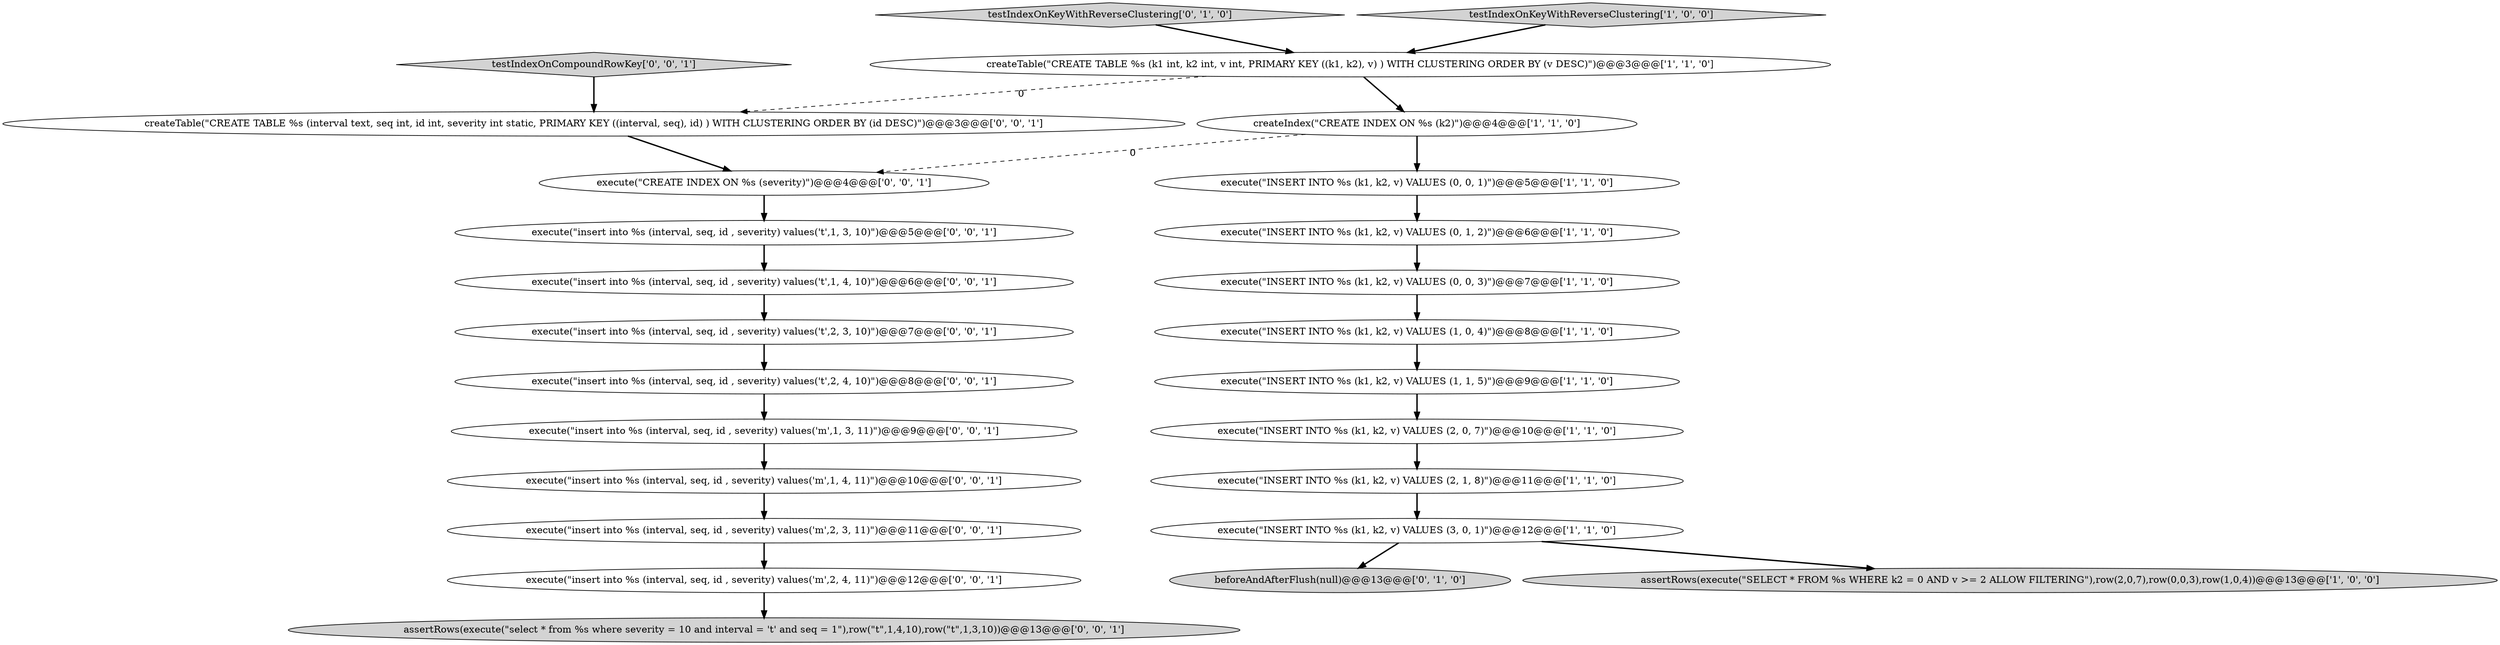 digraph {
15 [style = filled, label = "execute(\"insert into %s (interval, seq, id , severity) values('m',1, 3, 11)\")@@@9@@@['0', '0', '1']", fillcolor = white, shape = ellipse image = "AAA0AAABBB3BBB"];
11 [style = filled, label = "execute(\"INSERT INTO %s (k1, k2, v) VALUES (0, 1, 2)\")@@@6@@@['1', '1', '0']", fillcolor = white, shape = ellipse image = "AAA0AAABBB1BBB"];
4 [style = filled, label = "execute(\"INSERT INTO %s (k1, k2, v) VALUES (2, 0, 7)\")@@@10@@@['1', '1', '0']", fillcolor = white, shape = ellipse image = "AAA0AAABBB1BBB"];
6 [style = filled, label = "execute(\"INSERT INTO %s (k1, k2, v) VALUES (2, 1, 8)\")@@@11@@@['1', '1', '0']", fillcolor = white, shape = ellipse image = "AAA0AAABBB1BBB"];
7 [style = filled, label = "createTable(\"CREATE TABLE %s (k1 int, k2 int, v int, PRIMARY KEY ((k1, k2), v) ) WITH CLUSTERING ORDER BY (v DESC)\")@@@3@@@['1', '1', '0']", fillcolor = white, shape = ellipse image = "AAA0AAABBB1BBB"];
25 [style = filled, label = "execute(\"insert into %s (interval, seq, id , severity) values('m',2, 4, 11)\")@@@12@@@['0', '0', '1']", fillcolor = white, shape = ellipse image = "AAA0AAABBB3BBB"];
13 [style = filled, label = "testIndexOnKeyWithReverseClustering['0', '1', '0']", fillcolor = lightgray, shape = diamond image = "AAA0AAABBB2BBB"];
8 [style = filled, label = "execute(\"INSERT INTO %s (k1, k2, v) VALUES (0, 0, 1)\")@@@5@@@['1', '1', '0']", fillcolor = white, shape = ellipse image = "AAA0AAABBB1BBB"];
12 [style = filled, label = "beforeAndAfterFlush(null)@@@13@@@['0', '1', '0']", fillcolor = lightgray, shape = ellipse image = "AAA1AAABBB2BBB"];
3 [style = filled, label = "execute(\"INSERT INTO %s (k1, k2, v) VALUES (1, 0, 4)\")@@@8@@@['1', '1', '0']", fillcolor = white, shape = ellipse image = "AAA0AAABBB1BBB"];
19 [style = filled, label = "assertRows(execute(\"select * from %s where severity = 10 and interval = 't' and seq = 1\"),row(\"t\",1,4,10),row(\"t\",1,3,10))@@@13@@@['0', '0', '1']", fillcolor = lightgray, shape = ellipse image = "AAA0AAABBB3BBB"];
24 [style = filled, label = "execute(\"insert into %s (interval, seq, id , severity) values('t',2, 4, 10)\")@@@8@@@['0', '0', '1']", fillcolor = white, shape = ellipse image = "AAA0AAABBB3BBB"];
22 [style = filled, label = "execute(\"insert into %s (interval, seq, id , severity) values('m',1, 4, 11)\")@@@10@@@['0', '0', '1']", fillcolor = white, shape = ellipse image = "AAA0AAABBB3BBB"];
9 [style = filled, label = "assertRows(execute(\"SELECT * FROM %s WHERE k2 = 0 AND v >= 2 ALLOW FILTERING\"),row(2,0,7),row(0,0,3),row(1,0,4))@@@13@@@['1', '0', '0']", fillcolor = lightgray, shape = ellipse image = "AAA0AAABBB1BBB"];
18 [style = filled, label = "execute(\"insert into %s (interval, seq, id , severity) values('m',2, 3, 11)\")@@@11@@@['0', '0', '1']", fillcolor = white, shape = ellipse image = "AAA0AAABBB3BBB"];
14 [style = filled, label = "execute(\"insert into %s (interval, seq, id , severity) values('t',1, 4, 10)\")@@@6@@@['0', '0', '1']", fillcolor = white, shape = ellipse image = "AAA0AAABBB3BBB"];
0 [style = filled, label = "execute(\"INSERT INTO %s (k1, k2, v) VALUES (1, 1, 5)\")@@@9@@@['1', '1', '0']", fillcolor = white, shape = ellipse image = "AAA0AAABBB1BBB"];
10 [style = filled, label = "createIndex(\"CREATE INDEX ON %s (k2)\")@@@4@@@['1', '1', '0']", fillcolor = white, shape = ellipse image = "AAA0AAABBB1BBB"];
16 [style = filled, label = "execute(\"insert into %s (interval, seq, id , severity) values('t',2, 3, 10)\")@@@7@@@['0', '0', '1']", fillcolor = white, shape = ellipse image = "AAA0AAABBB3BBB"];
5 [style = filled, label = "testIndexOnKeyWithReverseClustering['1', '0', '0']", fillcolor = lightgray, shape = diamond image = "AAA0AAABBB1BBB"];
2 [style = filled, label = "execute(\"INSERT INTO %s (k1, k2, v) VALUES (0, 0, 3)\")@@@7@@@['1', '1', '0']", fillcolor = white, shape = ellipse image = "AAA0AAABBB1BBB"];
21 [style = filled, label = "createTable(\"CREATE TABLE %s (interval text, seq int, id int, severity int static, PRIMARY KEY ((interval, seq), id) ) WITH CLUSTERING ORDER BY (id DESC)\")@@@3@@@['0', '0', '1']", fillcolor = white, shape = ellipse image = "AAA0AAABBB3BBB"];
1 [style = filled, label = "execute(\"INSERT INTO %s (k1, k2, v) VALUES (3, 0, 1)\")@@@12@@@['1', '1', '0']", fillcolor = white, shape = ellipse image = "AAA0AAABBB1BBB"];
17 [style = filled, label = "execute(\"insert into %s (interval, seq, id , severity) values('t',1, 3, 10)\")@@@5@@@['0', '0', '1']", fillcolor = white, shape = ellipse image = "AAA0AAABBB3BBB"];
20 [style = filled, label = "testIndexOnCompoundRowKey['0', '0', '1']", fillcolor = lightgray, shape = diamond image = "AAA0AAABBB3BBB"];
23 [style = filled, label = "execute(\"CREATE INDEX ON %s (severity)\")@@@4@@@['0', '0', '1']", fillcolor = white, shape = ellipse image = "AAA0AAABBB3BBB"];
4->6 [style = bold, label=""];
16->24 [style = bold, label=""];
13->7 [style = bold, label=""];
0->4 [style = bold, label=""];
1->9 [style = bold, label=""];
14->16 [style = bold, label=""];
7->10 [style = bold, label=""];
1->12 [style = bold, label=""];
25->19 [style = bold, label=""];
24->15 [style = bold, label=""];
10->8 [style = bold, label=""];
18->25 [style = bold, label=""];
17->14 [style = bold, label=""];
15->22 [style = bold, label=""];
11->2 [style = bold, label=""];
2->3 [style = bold, label=""];
20->21 [style = bold, label=""];
8->11 [style = bold, label=""];
7->21 [style = dashed, label="0"];
3->0 [style = bold, label=""];
22->18 [style = bold, label=""];
10->23 [style = dashed, label="0"];
21->23 [style = bold, label=""];
23->17 [style = bold, label=""];
6->1 [style = bold, label=""];
5->7 [style = bold, label=""];
}
